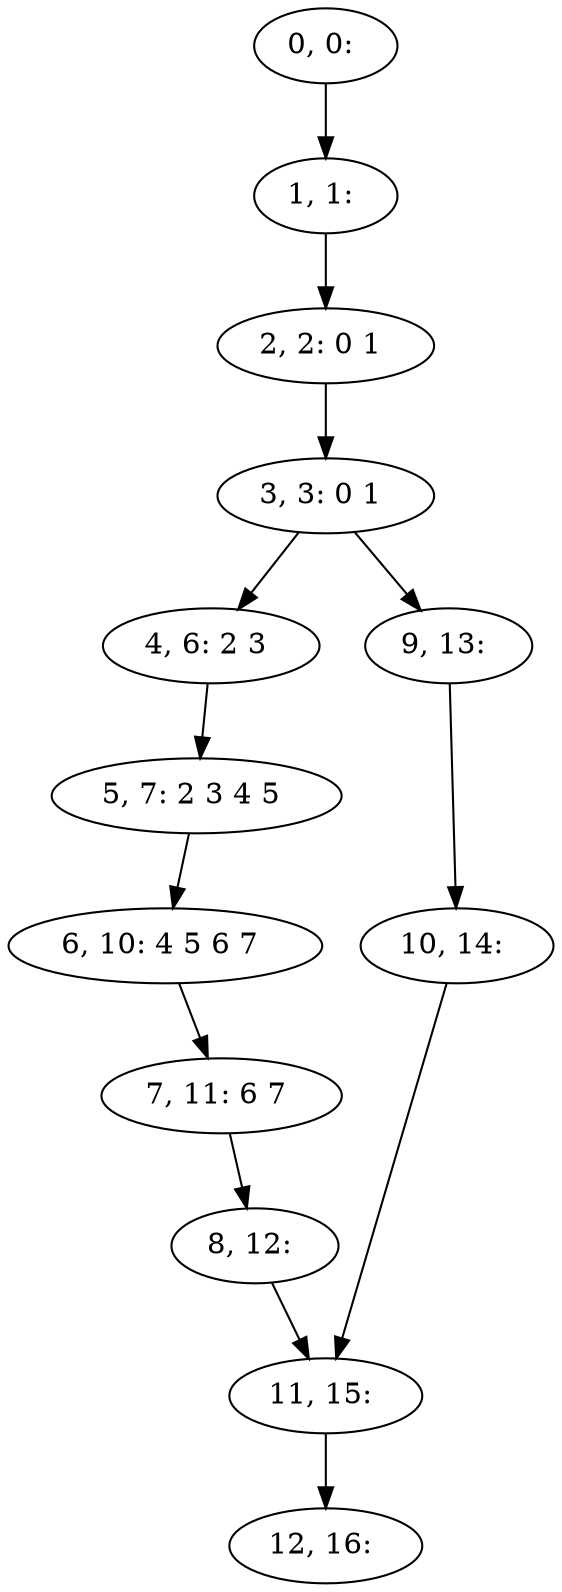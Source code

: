 digraph G {
0[label="0, 0: "];
1[label="1, 1: "];
2[label="2, 2: 0 1 "];
3[label="3, 3: 0 1 "];
4[label="4, 6: 2 3 "];
5[label="5, 7: 2 3 4 5 "];
6[label="6, 10: 4 5 6 7 "];
7[label="7, 11: 6 7 "];
8[label="8, 12: "];
9[label="9, 13: "];
10[label="10, 14: "];
11[label="11, 15: "];
12[label="12, 16: "];
0->1 ;
1->2 ;
2->3 ;
3->4 ;
3->9 ;
4->5 ;
5->6 ;
6->7 ;
7->8 ;
8->11 ;
9->10 ;
10->11 ;
11->12 ;
}
